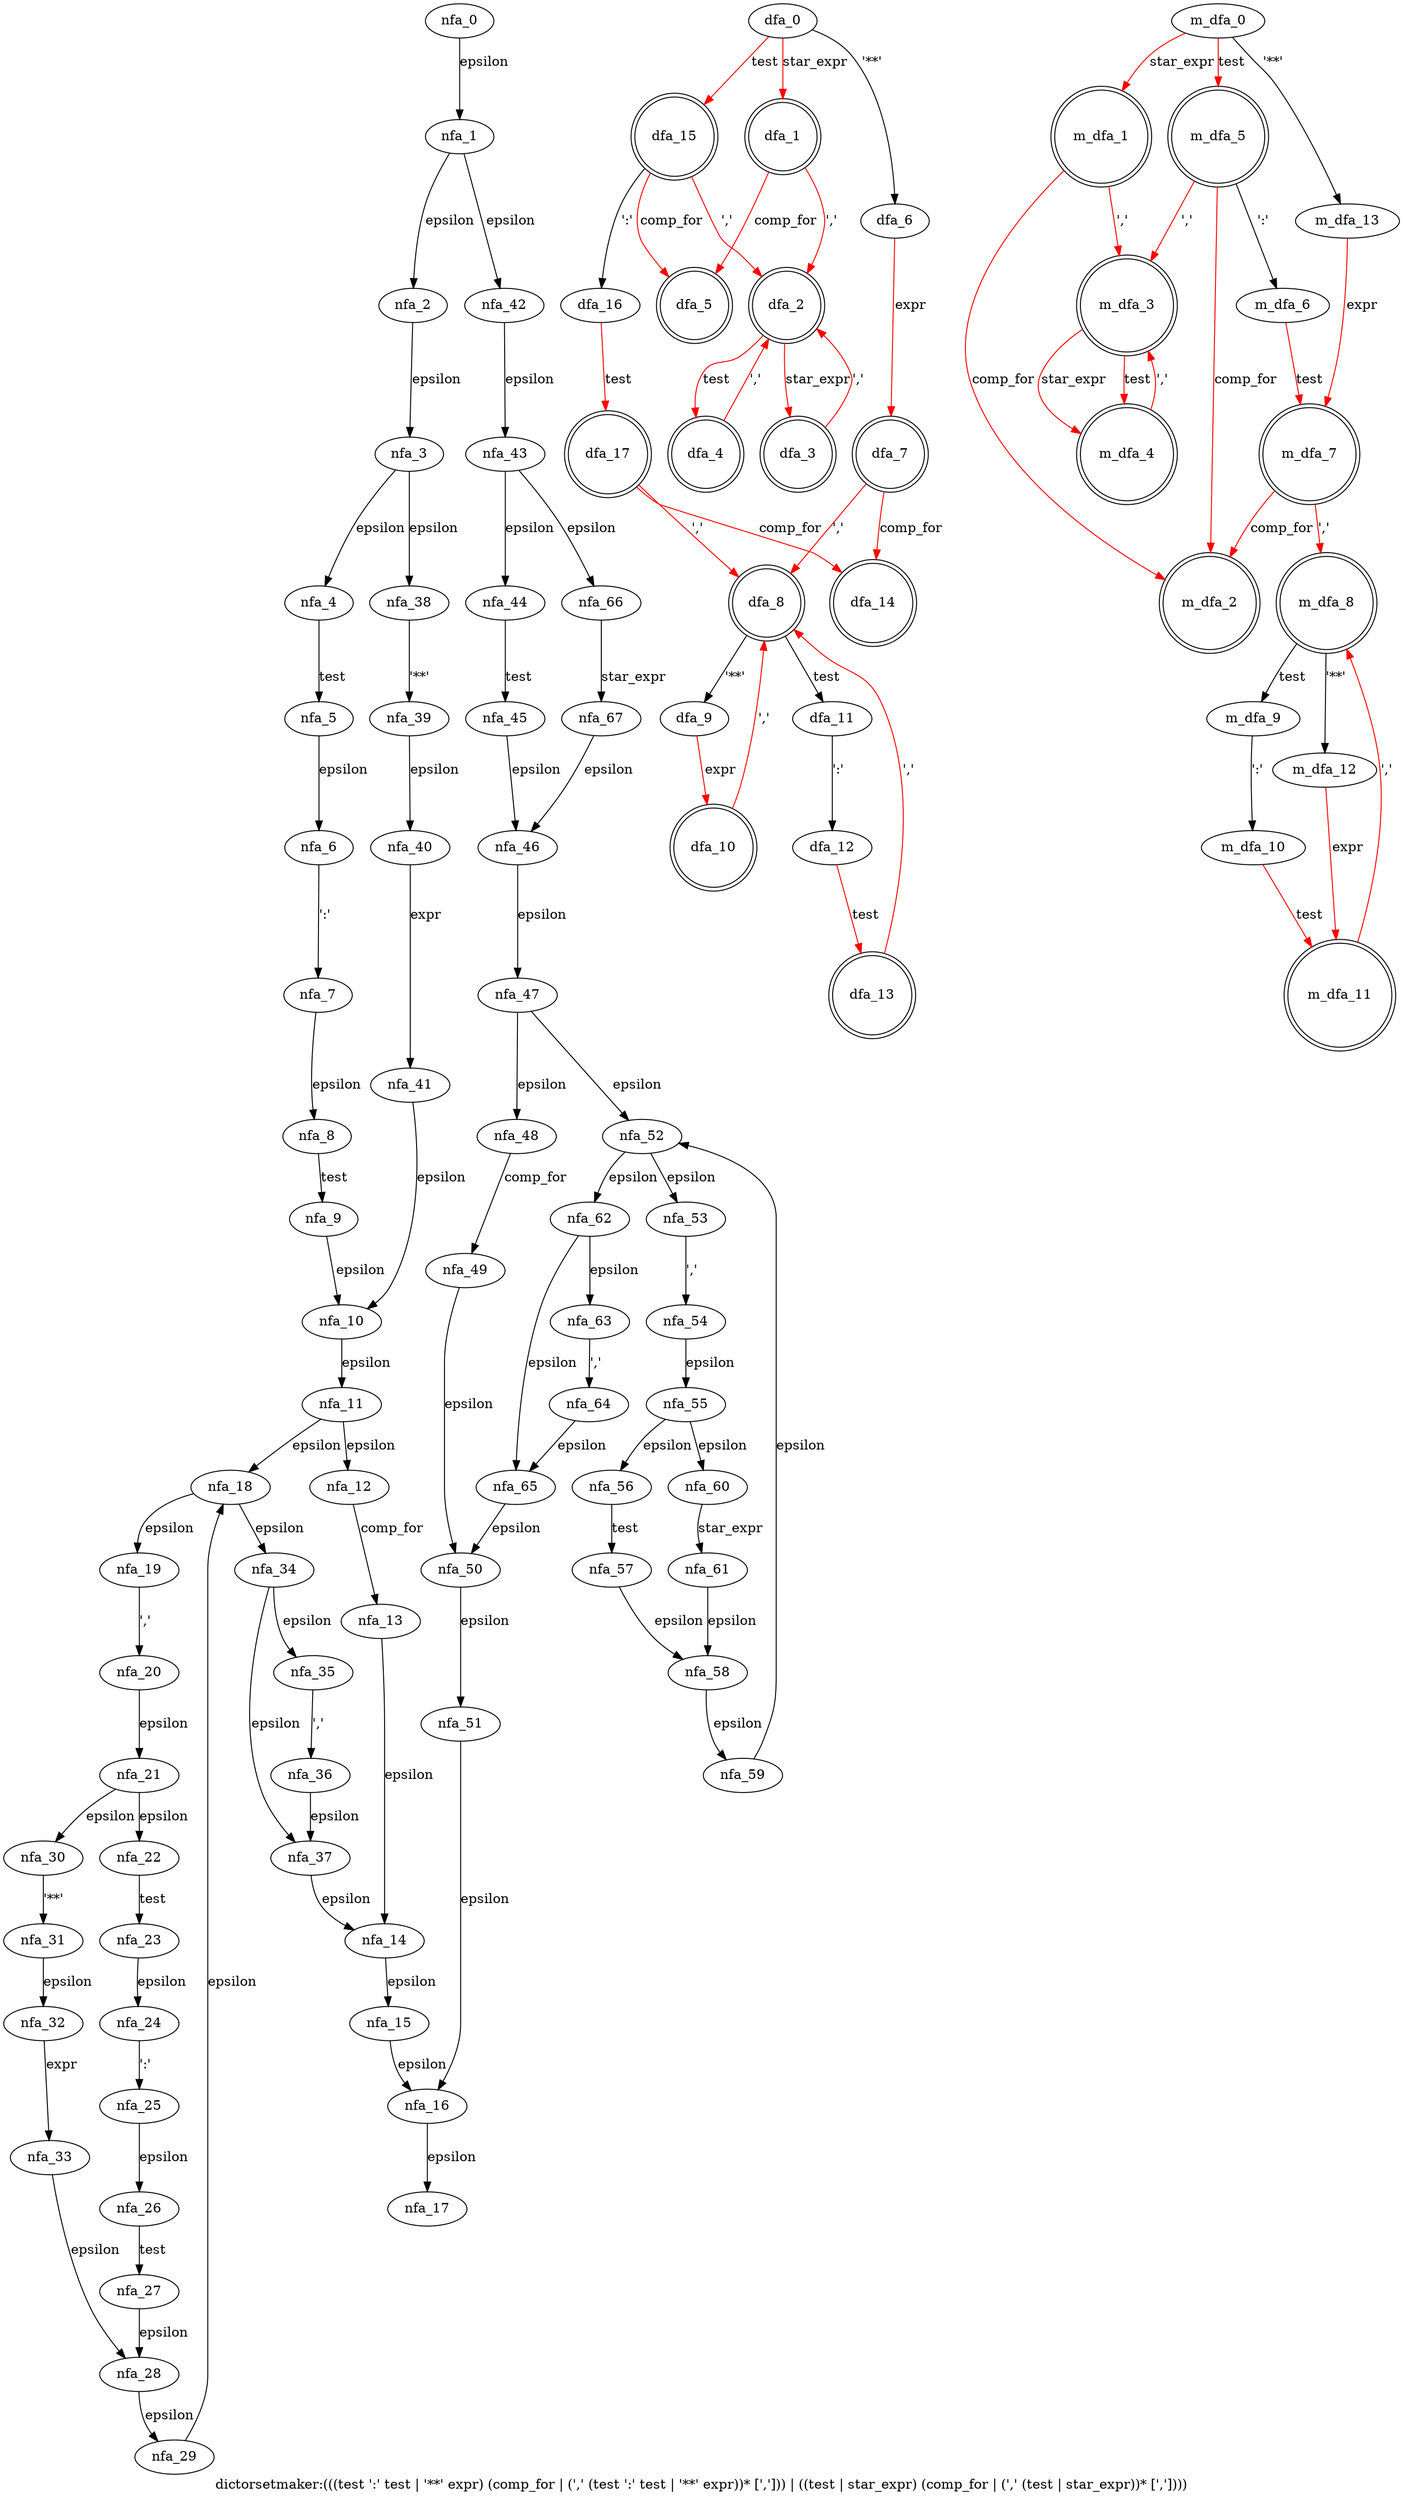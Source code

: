 digraph dictorsetmaker {
 graph[label="dictorsetmaker:(((test ':' test | '**' expr) (comp_for | (',' (test ':' test | '**' expr))* [','])) | ((test | star_expr) (comp_for | (',' (test | star_expr))* [','])))"]
 subgraph dictorsetmaker_nfa {
  nfa_0->nfa_1[label="epsilon"]
  nfa_1->nfa_2[label="epsilon"]
  nfa_2->nfa_3[label="epsilon"]
  nfa_3->nfa_4[label="epsilon"]
  nfa_4->nfa_5[label="test"]
  nfa_5->nfa_6[label="epsilon"]
  nfa_6->nfa_7[label="':'"]
  nfa_7->nfa_8[label="epsilon"]
  nfa_8->nfa_9[label="test"]
  nfa_9->nfa_10[label="epsilon"]
  nfa_10->nfa_11[label="epsilon"]
  nfa_11->nfa_12[label="epsilon"]
  nfa_12->nfa_13[label="comp_for"]
  nfa_13->nfa_14[label="epsilon"]
  nfa_14->nfa_15[label="epsilon"]
  nfa_15->nfa_16[label="epsilon"]
  nfa_16->nfa_17[label="epsilon"]
  nfa_11->nfa_18[label="epsilon"]
  nfa_18->nfa_19[label="epsilon"]
  nfa_19->nfa_20[label="','"]
  nfa_20->nfa_21[label="epsilon"]
  nfa_21->nfa_22[label="epsilon"]
  nfa_22->nfa_23[label="test"]
  nfa_23->nfa_24[label="epsilon"]
  nfa_24->nfa_25[label="':'"]
  nfa_25->nfa_26[label="epsilon"]
  nfa_26->nfa_27[label="test"]
  nfa_27->nfa_28[label="epsilon"]
  nfa_28->nfa_29[label="epsilon"]
  nfa_29->nfa_18[label="epsilon"]
  nfa_21->nfa_30[label="epsilon"]
  nfa_30->nfa_31[label="'**'"]
  nfa_31->nfa_32[label="epsilon"]
  nfa_32->nfa_33[label="expr"]
  nfa_33->nfa_28[label="epsilon"]
  nfa_18->nfa_34[label="epsilon"]
  nfa_34->nfa_35[label="epsilon"]
  nfa_35->nfa_36[label="','"]
  nfa_36->nfa_37[label="epsilon"]
  nfa_37->nfa_14[label="epsilon"]
  nfa_34->nfa_37[label="epsilon"]
  nfa_3->nfa_38[label="epsilon"]
  nfa_38->nfa_39[label="'**'"]
  nfa_39->nfa_40[label="epsilon"]
  nfa_40->nfa_41[label="expr"]
  nfa_41->nfa_10[label="epsilon"]
  nfa_1->nfa_42[label="epsilon"]
  nfa_42->nfa_43[label="epsilon"]
  nfa_43->nfa_44[label="epsilon"]
  nfa_44->nfa_45[label="test"]
  nfa_45->nfa_46[label="epsilon"]
  nfa_46->nfa_47[label="epsilon"]
  nfa_47->nfa_48[label="epsilon"]
  nfa_48->nfa_49[label="comp_for"]
  nfa_49->nfa_50[label="epsilon"]
  nfa_50->nfa_51[label="epsilon"]
  nfa_51->nfa_16[label="epsilon"]
  nfa_47->nfa_52[label="epsilon"]
  nfa_52->nfa_53[label="epsilon"]
  nfa_53->nfa_54[label="','"]
  nfa_54->nfa_55[label="epsilon"]
  nfa_55->nfa_56[label="epsilon"]
  nfa_56->nfa_57[label="test"]
  nfa_57->nfa_58[label="epsilon"]
  nfa_58->nfa_59[label="epsilon"]
  nfa_59->nfa_52[label="epsilon"]
  nfa_55->nfa_60[label="epsilon"]
  nfa_60->nfa_61[label="star_expr"]
  nfa_61->nfa_58[label="epsilon"]
  nfa_52->nfa_62[label="epsilon"]
  nfa_62->nfa_63[label="epsilon"]
  nfa_63->nfa_64[label="','"]
  nfa_64->nfa_65[label="epsilon"]
  nfa_65->nfa_50[label="epsilon"]
  nfa_62->nfa_65[label="epsilon"]
  nfa_43->nfa_66[label="epsilon"]
  nfa_66->nfa_67[label="star_expr"]
  nfa_67->nfa_46[label="epsilon"]
  }
 subgraph dictorsetmaker_dfa {
  dfa_0->dfa_1[label="star_expr",color=red]
  dfa_1->dfa_2[label="','",color=red]
  dfa_2->dfa_3[label="star_expr",color=red]
  dfa_3->dfa_2[label="','",color=red]
  dfa_2->dfa_4[label="test",color=red]
  dfa_4->dfa_2[label="','",color=red]
  dfa_1->dfa_5[label="comp_for",color=red]
  dfa_0->dfa_6[label="'**'"]
  dfa_6->dfa_7[label="expr",color=red]
  dfa_7->dfa_8[label="','",color=red]
  dfa_8->dfa_9[label="'**'"]
  dfa_9->dfa_10[label="expr",color=red]
  dfa_10->dfa_8[label="','",color=red]
  dfa_8->dfa_11[label="test"]
  dfa_11->dfa_12[label="':'"]
  dfa_12->dfa_13[label="test",color=red]
  dfa_13->dfa_8[label="','",color=red]
  dfa_7->dfa_14[label="comp_for",color=red]
  dfa_0->dfa_15[label="test",color=red]
  dfa_15->dfa_16[label="':'"]
  dfa_16->dfa_17[label="test",color=red]
  dfa_17->dfa_8[label="','",color=red]
  dfa_17->dfa_14[label="comp_for",color=red]
  dfa_15->dfa_2[label="','",color=red]
  dfa_15->dfa_5[label="comp_for",color=red]
  dfa_1[shape=doublecircle]
  dfa_2[shape=doublecircle]
  dfa_3[shape=doublecircle]
  dfa_4[shape=doublecircle]
  dfa_5[shape=doublecircle]
  dfa_7[shape=doublecircle]
  dfa_8[shape=doublecircle]
  dfa_10[shape=doublecircle]
  dfa_13[shape=doublecircle]
  dfa_14[shape=doublecircle]
  dfa_15[shape=doublecircle]
  dfa_17[shape=doublecircle]
  }
 subgraph dictorsetmaker_m_dfa {
  m_dfa_0->m_dfa_1[label="star_expr",color=red]
  m_dfa_1->m_dfa_2[label="comp_for",color=red]
  m_dfa_1->m_dfa_3[label="','",color=red]
  m_dfa_3->m_dfa_4[label="star_expr",color=red]
  m_dfa_4->m_dfa_3[label="','",color=red]
  m_dfa_3->m_dfa_4[label="test",color=red]
  m_dfa_0->m_dfa_5[label="test",color=red]
  m_dfa_5->m_dfa_2[label="comp_for",color=red]
  m_dfa_5->m_dfa_3[label="','",color=red]
  m_dfa_5->m_dfa_6[label="':'"]
  m_dfa_6->m_dfa_7[label="test",color=red]
  m_dfa_7->m_dfa_2[label="comp_for",color=red]
  m_dfa_7->m_dfa_8[label="','",color=red]
  m_dfa_8->m_dfa_9[label="test"]
  m_dfa_9->m_dfa_10[label="':'"]
  m_dfa_10->m_dfa_11[label="test",color=red]
  m_dfa_11->m_dfa_8[label="','",color=red]
  m_dfa_8->m_dfa_12[label="'**'"]
  m_dfa_12->m_dfa_11[label="expr",color=red]
  m_dfa_0->m_dfa_13[label="'**'"]
  m_dfa_13->m_dfa_7[label="expr",color=red]
  m_dfa_1[shape=doublecircle]
  m_dfa_2[shape=doublecircle]
  m_dfa_3[shape=doublecircle]
  m_dfa_4[shape=doublecircle]
  m_dfa_5[shape=doublecircle]
  m_dfa_7[shape=doublecircle]
  m_dfa_8[shape=doublecircle]
  m_dfa_11[shape=doublecircle]
  }
}

